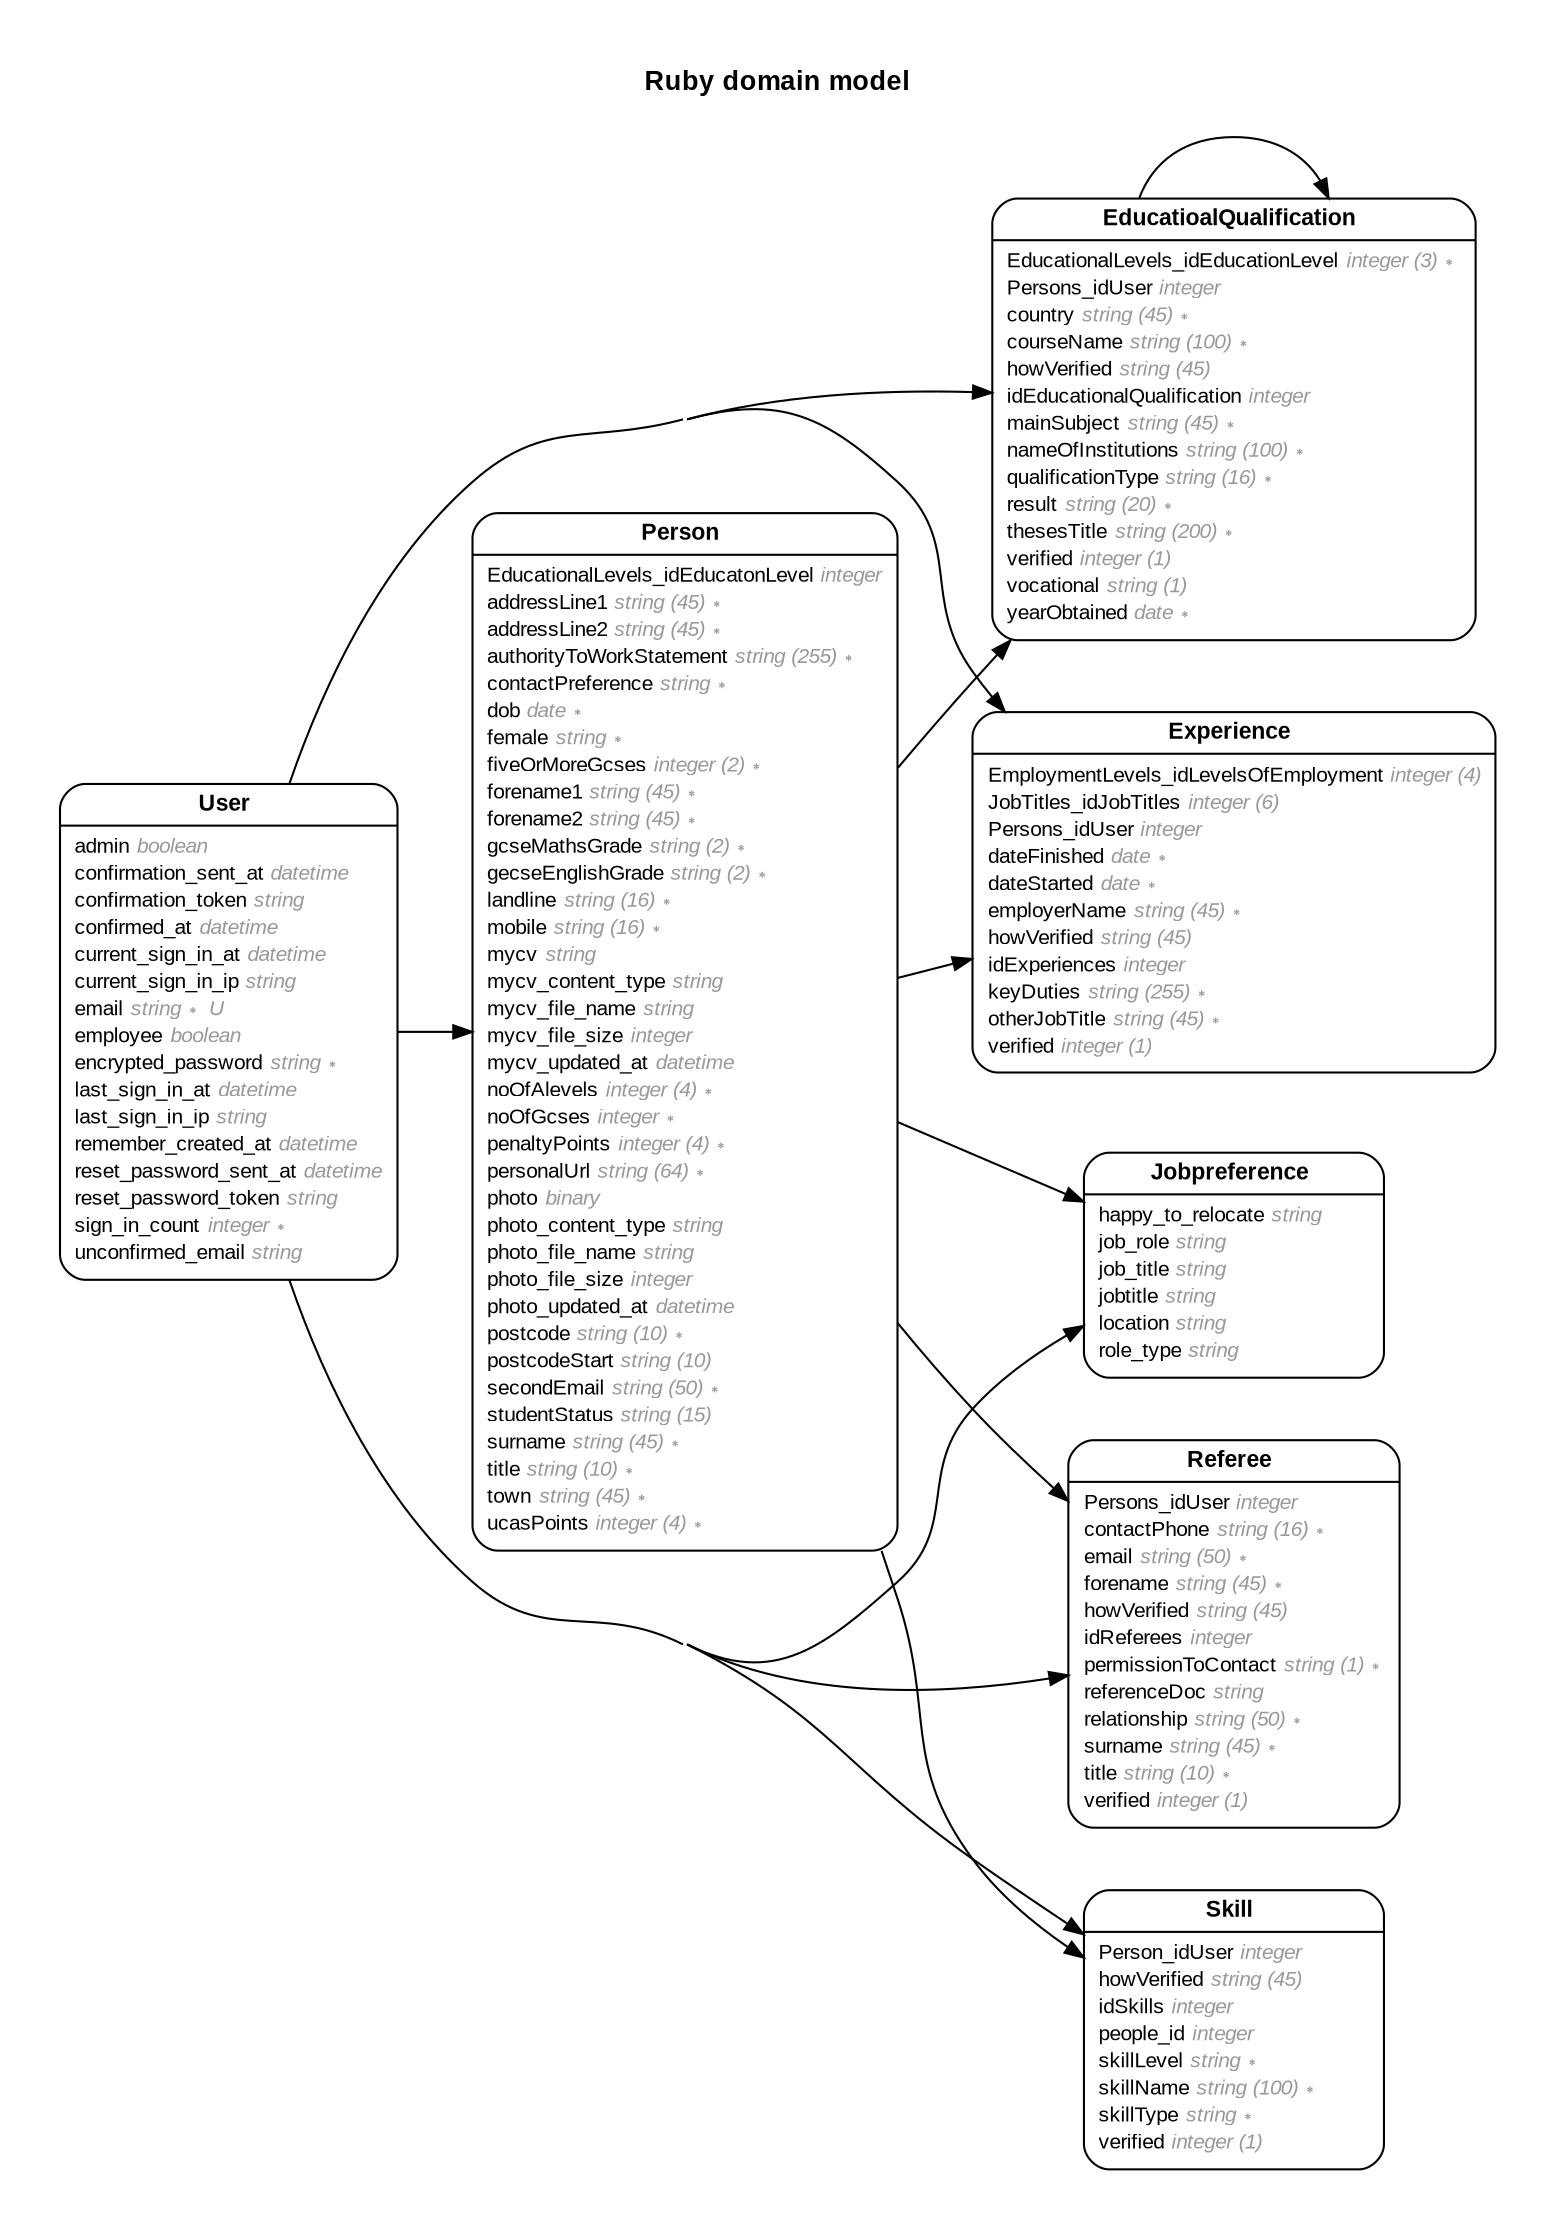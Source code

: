 digraph Ruby {
rankdir = "LR";
ranksep = "0.5";
nodesep = "0.4";
pad = "0.4,0.4";
margin = "0,0";
concentrate = "true";
labelloc = "t";
fontsize = "13";
fontname = "Arial Bold";
node[ shape  =  "Mrecord" , fontsize  =  "10" , fontname  =  "Arial" , margin  =  "0.07,0.05" , penwidth  =  "1.0"];
edge[ fontname  =  "Arial" , fontsize  =  "7" , dir  =  "both" , arrowsize  =  "0.9" , penwidth  =  "1.0" , labelangle  =  "32" , labeldistance  =  "1.8"];
label = "Ruby domain model\n\n";
m_EducatioalQualification [label = <<table border="0" align="center" cellspacing="0.5" cellpadding="0" width="134">
  <tr><td align="center" valign="bottom" width="130"><font face="Arial Bold" point-size="11">EducatioalQualification</font></td></tr>
</table>
|
<table border="0" align="left" cellspacing="2" cellpadding="0" width="134">
  <tr><td align="left" width="130" port="EducationalLevels_idEducationLevel">EducationalLevels_idEducationLevel <font face="Arial Italic" color="grey60">integer (3) ∗</font></td></tr>
  <tr><td align="left" width="130" port="Persons_idUser">Persons_idUser <font face="Arial Italic" color="grey60">integer</font></td></tr>
  <tr><td align="left" width="130" port="country">country <font face="Arial Italic" color="grey60">string (45) ∗</font></td></tr>
  <tr><td align="left" width="130" port="courseName">courseName <font face="Arial Italic" color="grey60">string (100) ∗</font></td></tr>
  <tr><td align="left" width="130" port="howVerified">howVerified <font face="Arial Italic" color="grey60">string (45)</font></td></tr>
  <tr><td align="left" width="130" port="idEducationalQualification">idEducationalQualification <font face="Arial Italic" color="grey60">integer</font></td></tr>
  <tr><td align="left" width="130" port="mainSubject">mainSubject <font face="Arial Italic" color="grey60">string (45) ∗</font></td></tr>
  <tr><td align="left" width="130" port="nameOfInstitutions">nameOfInstitutions <font face="Arial Italic" color="grey60">string (100) ∗</font></td></tr>
  <tr><td align="left" width="130" port="qualificationType">qualificationType <font face="Arial Italic" color="grey60">string (16) ∗</font></td></tr>
  <tr><td align="left" width="130" port="result">result <font face="Arial Italic" color="grey60">string (20) ∗</font></td></tr>
  <tr><td align="left" width="130" port="thesesTitle">thesesTitle <font face="Arial Italic" color="grey60">string (200) ∗</font></td></tr>
  <tr><td align="left" width="130" port="verified">verified <font face="Arial Italic" color="grey60">integer (1)</font></td></tr>
  <tr><td align="left" width="130" port="vocational">vocational <font face="Arial Italic" color="grey60">string (1)</font></td></tr>
  <tr><td align="left" width="130" port="yearObtained">yearObtained <font face="Arial Italic" color="grey60">date ∗</font></td></tr>
</table>
>];
m_Experience [label = <<table border="0" align="center" cellspacing="0.5" cellpadding="0" width="134">
  <tr><td align="center" valign="bottom" width="130"><font face="Arial Bold" point-size="11">Experience</font></td></tr>
</table>
|
<table border="0" align="left" cellspacing="2" cellpadding="0" width="134">
  <tr><td align="left" width="130" port="EmploymentLevels_idLevelsOfEmployment">EmploymentLevels_idLevelsOfEmployment <font face="Arial Italic" color="grey60">integer (4)</font></td></tr>
  <tr><td align="left" width="130" port="JobTitles_idJobTitles">JobTitles_idJobTitles <font face="Arial Italic" color="grey60">integer (6)</font></td></tr>
  <tr><td align="left" width="130" port="Persons_idUser">Persons_idUser <font face="Arial Italic" color="grey60">integer</font></td></tr>
  <tr><td align="left" width="130" port="dateFinished">dateFinished <font face="Arial Italic" color="grey60">date ∗</font></td></tr>
  <tr><td align="left" width="130" port="dateStarted">dateStarted <font face="Arial Italic" color="grey60">date ∗</font></td></tr>
  <tr><td align="left" width="130" port="employerName">employerName <font face="Arial Italic" color="grey60">string (45) ∗</font></td></tr>
  <tr><td align="left" width="130" port="howVerified">howVerified <font face="Arial Italic" color="grey60">string (45)</font></td></tr>
  <tr><td align="left" width="130" port="idExperiences">idExperiences <font face="Arial Italic" color="grey60">integer</font></td></tr>
  <tr><td align="left" width="130" port="keyDuties">keyDuties <font face="Arial Italic" color="grey60">string (255) ∗</font></td></tr>
  <tr><td align="left" width="130" port="otherJobTitle">otherJobTitle <font face="Arial Italic" color="grey60">string (45) ∗</font></td></tr>
  <tr><td align="left" width="130" port="verified">verified <font face="Arial Italic" color="grey60">integer (1)</font></td></tr>
</table>
>];
m_Jobpreference [label = <<table border="0" align="center" cellspacing="0.5" cellpadding="0" width="134">
  <tr><td align="center" valign="bottom" width="130"><font face="Arial Bold" point-size="11">Jobpreference</font></td></tr>
</table>
|
<table border="0" align="left" cellspacing="2" cellpadding="0" width="134">
  <tr><td align="left" width="130" port="happy_to_relocate">happy_to_relocate <font face="Arial Italic" color="grey60">string</font></td></tr>
  <tr><td align="left" width="130" port="job_role">job_role <font face="Arial Italic" color="grey60">string</font></td></tr>
  <tr><td align="left" width="130" port="job_title">job_title <font face="Arial Italic" color="grey60">string</font></td></tr>
  <tr><td align="left" width="130" port="jobtitle">jobtitle <font face="Arial Italic" color="grey60">string</font></td></tr>
  <tr><td align="left" width="130" port="location">location <font face="Arial Italic" color="grey60">string</font></td></tr>
  <tr><td align="left" width="130" port="role_type">role_type <font face="Arial Italic" color="grey60">string</font></td></tr>
</table>
>];
m_Person [label = <<table border="0" align="center" cellspacing="0.5" cellpadding="0" width="134">
  <tr><td align="center" valign="bottom" width="130"><font face="Arial Bold" point-size="11">Person</font></td></tr>
</table>
|
<table border="0" align="left" cellspacing="2" cellpadding="0" width="134">
  <tr><td align="left" width="130" port="EducationalLevels_idEducatonLevel">EducationalLevels_idEducatonLevel <font face="Arial Italic" color="grey60">integer</font></td></tr>
  <tr><td align="left" width="130" port="addressLine1">addressLine1 <font face="Arial Italic" color="grey60">string (45) ∗</font></td></tr>
  <tr><td align="left" width="130" port="addressLine2">addressLine2 <font face="Arial Italic" color="grey60">string (45) ∗</font></td></tr>
  <tr><td align="left" width="130" port="authorityToWorkStatement">authorityToWorkStatement <font face="Arial Italic" color="grey60">string (255) ∗</font></td></tr>
  <tr><td align="left" width="130" port="contactPreference">contactPreference <font face="Arial Italic" color="grey60">string ∗</font></td></tr>
  <tr><td align="left" width="130" port="dob">dob <font face="Arial Italic" color="grey60">date ∗</font></td></tr>
  <tr><td align="left" width="130" port="female">female <font face="Arial Italic" color="grey60">string ∗</font></td></tr>
  <tr><td align="left" width="130" port="fiveOrMoreGcses">fiveOrMoreGcses <font face="Arial Italic" color="grey60">integer (2) ∗</font></td></tr>
  <tr><td align="left" width="130" port="forename1">forename1 <font face="Arial Italic" color="grey60">string (45) ∗</font></td></tr>
  <tr><td align="left" width="130" port="forename2">forename2 <font face="Arial Italic" color="grey60">string (45) ∗</font></td></tr>
  <tr><td align="left" width="130" port="gcseMathsGrade">gcseMathsGrade <font face="Arial Italic" color="grey60">string (2) ∗</font></td></tr>
  <tr><td align="left" width="130" port="gecseEnglishGrade">gecseEnglishGrade <font face="Arial Italic" color="grey60">string (2) ∗</font></td></tr>
  <tr><td align="left" width="130" port="landline">landline <font face="Arial Italic" color="grey60">string (16) ∗</font></td></tr>
  <tr><td align="left" width="130" port="mobile">mobile <font face="Arial Italic" color="grey60">string (16) ∗</font></td></tr>
  <tr><td align="left" width="130" port="mycv">mycv <font face="Arial Italic" color="grey60">string</font></td></tr>
  <tr><td align="left" width="130" port="mycv_content_type">mycv_content_type <font face="Arial Italic" color="grey60">string</font></td></tr>
  <tr><td align="left" width="130" port="mycv_file_name">mycv_file_name <font face="Arial Italic" color="grey60">string</font></td></tr>
  <tr><td align="left" width="130" port="mycv_file_size">mycv_file_size <font face="Arial Italic" color="grey60">integer</font></td></tr>
  <tr><td align="left" width="130" port="mycv_updated_at">mycv_updated_at <font face="Arial Italic" color="grey60">datetime</font></td></tr>
  <tr><td align="left" width="130" port="noOfAlevels">noOfAlevels <font face="Arial Italic" color="grey60">integer (4) ∗</font></td></tr>
  <tr><td align="left" width="130" port="noOfGcses">noOfGcses <font face="Arial Italic" color="grey60">integer ∗</font></td></tr>
  <tr><td align="left" width="130" port="penaltyPoints">penaltyPoints <font face="Arial Italic" color="grey60">integer (4) ∗</font></td></tr>
  <tr><td align="left" width="130" port="personalUrl">personalUrl <font face="Arial Italic" color="grey60">string (64) ∗</font></td></tr>
  <tr><td align="left" width="130" port="photo">photo <font face="Arial Italic" color="grey60">binary</font></td></tr>
  <tr><td align="left" width="130" port="photo_content_type">photo_content_type <font face="Arial Italic" color="grey60">string</font></td></tr>
  <tr><td align="left" width="130" port="photo_file_name">photo_file_name <font face="Arial Italic" color="grey60">string</font></td></tr>
  <tr><td align="left" width="130" port="photo_file_size">photo_file_size <font face="Arial Italic" color="grey60">integer</font></td></tr>
  <tr><td align="left" width="130" port="photo_updated_at">photo_updated_at <font face="Arial Italic" color="grey60">datetime</font></td></tr>
  <tr><td align="left" width="130" port="postcode">postcode <font face="Arial Italic" color="grey60">string (10) ∗</font></td></tr>
  <tr><td align="left" width="130" port="postcodeStart">postcodeStart <font face="Arial Italic" color="grey60">string (10)</font></td></tr>
  <tr><td align="left" width="130" port="secondEmail">secondEmail <font face="Arial Italic" color="grey60">string (50) ∗</font></td></tr>
  <tr><td align="left" width="130" port="studentStatus">studentStatus <font face="Arial Italic" color="grey60">string (15)</font></td></tr>
  <tr><td align="left" width="130" port="surname">surname <font face="Arial Italic" color="grey60">string (45) ∗</font></td></tr>
  <tr><td align="left" width="130" port="title">title <font face="Arial Italic" color="grey60">string (10) ∗</font></td></tr>
  <tr><td align="left" width="130" port="town">town <font face="Arial Italic" color="grey60">string (45) ∗</font></td></tr>
  <tr><td align="left" width="130" port="ucasPoints">ucasPoints <font face="Arial Italic" color="grey60">integer (4) ∗</font></td></tr>
</table>
>];
m_Referee [label = <<table border="0" align="center" cellspacing="0.5" cellpadding="0" width="134">
  <tr><td align="center" valign="bottom" width="130"><font face="Arial Bold" point-size="11">Referee</font></td></tr>
</table>
|
<table border="0" align="left" cellspacing="2" cellpadding="0" width="134">
  <tr><td align="left" width="130" port="Persons_idUser">Persons_idUser <font face="Arial Italic" color="grey60">integer</font></td></tr>
  <tr><td align="left" width="130" port="contactPhone">contactPhone <font face="Arial Italic" color="grey60">string (16) ∗</font></td></tr>
  <tr><td align="left" width="130" port="email">email <font face="Arial Italic" color="grey60">string (50) ∗</font></td></tr>
  <tr><td align="left" width="130" port="forename">forename <font face="Arial Italic" color="grey60">string (45) ∗</font></td></tr>
  <tr><td align="left" width="130" port="howVerified">howVerified <font face="Arial Italic" color="grey60">string (45)</font></td></tr>
  <tr><td align="left" width="130" port="idReferees">idReferees <font face="Arial Italic" color="grey60">integer</font></td></tr>
  <tr><td align="left" width="130" port="permissionToContact">permissionToContact <font face="Arial Italic" color="grey60">string (1) ∗</font></td></tr>
  <tr><td align="left" width="130" port="referenceDoc">referenceDoc <font face="Arial Italic" color="grey60">string</font></td></tr>
  <tr><td align="left" width="130" port="relationship">relationship <font face="Arial Italic" color="grey60">string (50) ∗</font></td></tr>
  <tr><td align="left" width="130" port="surname">surname <font face="Arial Italic" color="grey60">string (45) ∗</font></td></tr>
  <tr><td align="left" width="130" port="title">title <font face="Arial Italic" color="grey60">string (10) ∗</font></td></tr>
  <tr><td align="left" width="130" port="verified">verified <font face="Arial Italic" color="grey60">integer (1)</font></td></tr>
</table>
>];
m_Skill [label = <<table border="0" align="center" cellspacing="0.5" cellpadding="0" width="134">
  <tr><td align="center" valign="bottom" width="130"><font face="Arial Bold" point-size="11">Skill</font></td></tr>
</table>
|
<table border="0" align="left" cellspacing="2" cellpadding="0" width="134">
  <tr><td align="left" width="130" port="Person_idUser">Person_idUser <font face="Arial Italic" color="grey60">integer</font></td></tr>
  <tr><td align="left" width="130" port="howVerified">howVerified <font face="Arial Italic" color="grey60">string (45)</font></td></tr>
  <tr><td align="left" width="130" port="idSkills">idSkills <font face="Arial Italic" color="grey60">integer</font></td></tr>
  <tr><td align="left" width="130" port="people_id">people_id <font face="Arial Italic" color="grey60">integer</font></td></tr>
  <tr><td align="left" width="130" port="skillLevel">skillLevel <font face="Arial Italic" color="grey60">string ∗</font></td></tr>
  <tr><td align="left" width="130" port="skillName">skillName <font face="Arial Italic" color="grey60">string (100) ∗</font></td></tr>
  <tr><td align="left" width="130" port="skillType">skillType <font face="Arial Italic" color="grey60">string ∗</font></td></tr>
  <tr><td align="left" width="130" port="verified">verified <font face="Arial Italic" color="grey60">integer (1)</font></td></tr>
</table>
>];
m_User [label = <<table border="0" align="center" cellspacing="0.5" cellpadding="0" width="134">
  <tr><td align="center" valign="bottom" width="130"><font face="Arial Bold" point-size="11">User</font></td></tr>
</table>
|
<table border="0" align="left" cellspacing="2" cellpadding="0" width="134">
  <tr><td align="left" width="130" port="admin">admin <font face="Arial Italic" color="grey60">boolean</font></td></tr>
  <tr><td align="left" width="130" port="confirmation_sent_at">confirmation_sent_at <font face="Arial Italic" color="grey60">datetime</font></td></tr>
  <tr><td align="left" width="130" port="confirmation_token">confirmation_token <font face="Arial Italic" color="grey60">string</font></td></tr>
  <tr><td align="left" width="130" port="confirmed_at">confirmed_at <font face="Arial Italic" color="grey60">datetime</font></td></tr>
  <tr><td align="left" width="130" port="current_sign_in_at">current_sign_in_at <font face="Arial Italic" color="grey60">datetime</font></td></tr>
  <tr><td align="left" width="130" port="current_sign_in_ip">current_sign_in_ip <font face="Arial Italic" color="grey60">string</font></td></tr>
  <tr><td align="left" width="130" port="email">email <font face="Arial Italic" color="grey60">string ∗ U</font></td></tr>
  <tr><td align="left" width="130" port="employee">employee <font face="Arial Italic" color="grey60">boolean</font></td></tr>
  <tr><td align="left" width="130" port="encrypted_password">encrypted_password <font face="Arial Italic" color="grey60">string ∗</font></td></tr>
  <tr><td align="left" width="130" port="last_sign_in_at">last_sign_in_at <font face="Arial Italic" color="grey60">datetime</font></td></tr>
  <tr><td align="left" width="130" port="last_sign_in_ip">last_sign_in_ip <font face="Arial Italic" color="grey60">string</font></td></tr>
  <tr><td align="left" width="130" port="remember_created_at">remember_created_at <font face="Arial Italic" color="grey60">datetime</font></td></tr>
  <tr><td align="left" width="130" port="reset_password_sent_at">reset_password_sent_at <font face="Arial Italic" color="grey60">datetime</font></td></tr>
  <tr><td align="left" width="130" port="reset_password_token">reset_password_token <font face="Arial Italic" color="grey60">string</font></td></tr>
  <tr><td align="left" width="130" port="sign_in_count">sign_in_count <font face="Arial Italic" color="grey60">integer ∗</font></td></tr>
  <tr><td align="left" width="130" port="unconfirmed_email">unconfirmed_email <font face="Arial Italic" color="grey60">string</font></td></tr>
</table>
>];
  m_User -> m_Person [arrowhead = "normal", arrowtail = "none", weight = "2"];
  m_User -> m_EducatioalQualification [arrowhead = "normal", arrowtail = "none", weight = "2"];
  m_User -> m_Experience [arrowhead = "normal", arrowtail = "none", weight = "2"];
  m_User -> m_Referee [arrowhead = "normal", arrowtail = "none", weight = "2"];
  m_User -> m_Skill [arrowhead = "normal", arrowtail = "none", weight = "2"];
  m_User -> m_Jobpreference [arrowhead = "normal", arrowtail = "none", weight = "2"];
  m_EducatioalQualification -> m_EducatioalQualification [arrowhead = "normal", arrowtail = "none", weight = "1"];
  m_Person -> m_Experience [arrowhead = "normal", arrowtail = "none", weight = "2"];
  m_Person -> m_Jobpreference [arrowhead = "normal", arrowtail = "none", weight = "2"];
  m_Person -> m_EducatioalQualification [arrowhead = "normal", arrowtail = "none", weight = "1"];
  m_Person -> m_Skill [arrowhead = "normal", arrowtail = "none", weight = "2"];
  m_Person -> m_Referee [arrowhead = "normal", arrowtail = "none", weight = "2"];
}
